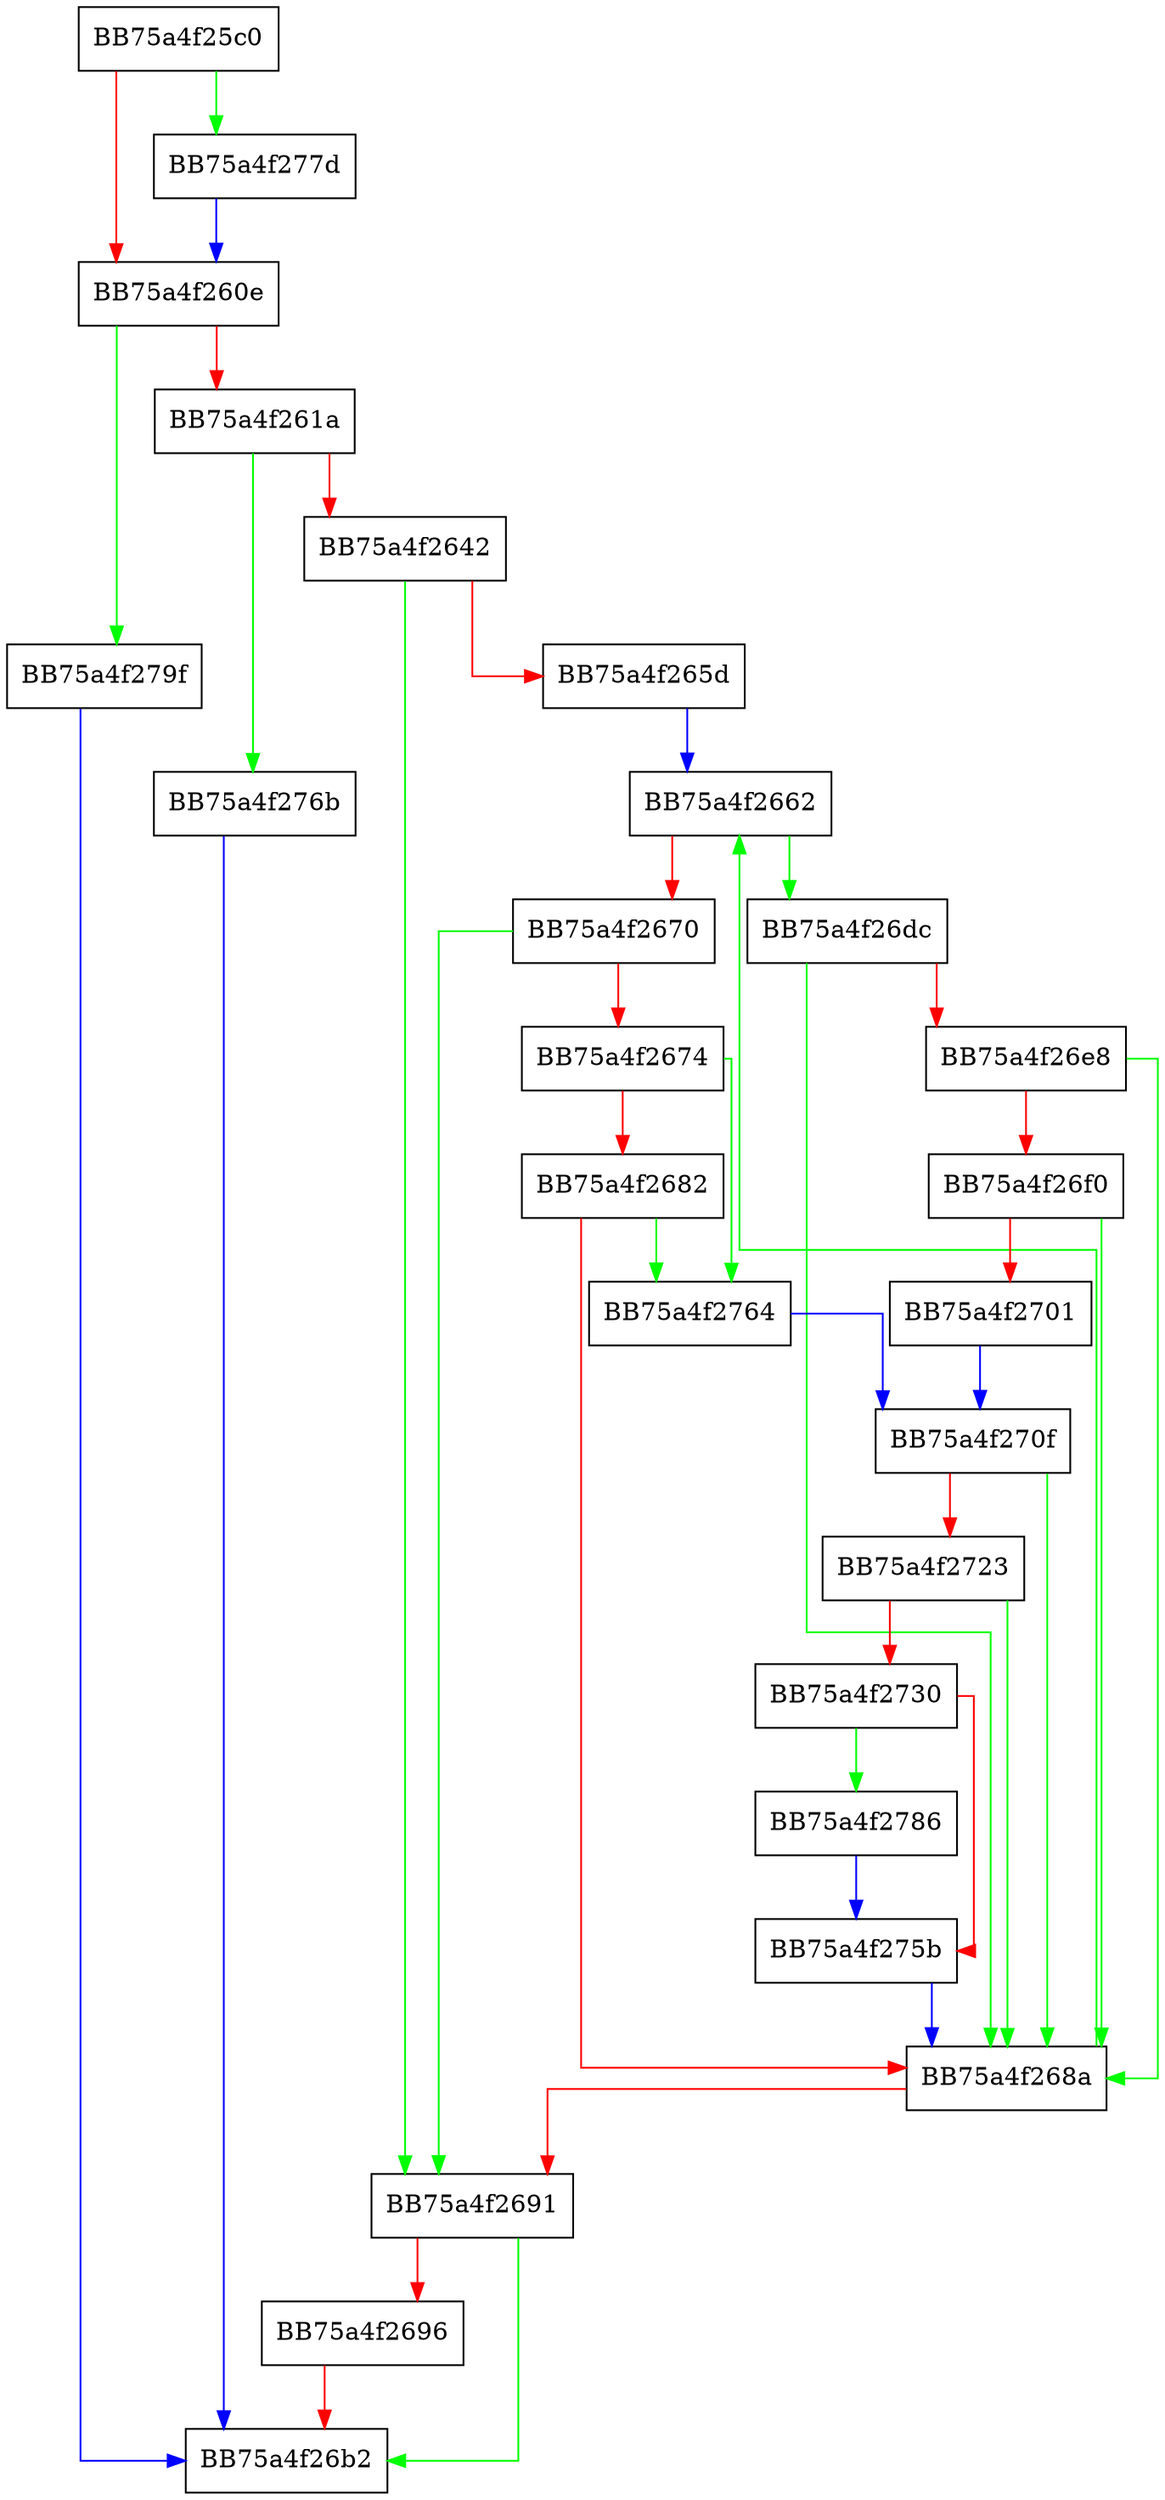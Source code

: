 digraph RpfAPI_pe_mmap_xrefs {
  node [shape="box"];
  graph [splines=ortho];
  BB75a4f25c0 -> BB75a4f277d [color="green"];
  BB75a4f25c0 -> BB75a4f260e [color="red"];
  BB75a4f260e -> BB75a4f279f [color="green"];
  BB75a4f260e -> BB75a4f261a [color="red"];
  BB75a4f261a -> BB75a4f276b [color="green"];
  BB75a4f261a -> BB75a4f2642 [color="red"];
  BB75a4f2642 -> BB75a4f2691 [color="green"];
  BB75a4f2642 -> BB75a4f265d [color="red"];
  BB75a4f265d -> BB75a4f2662 [color="blue"];
  BB75a4f2662 -> BB75a4f26dc [color="green"];
  BB75a4f2662 -> BB75a4f2670 [color="red"];
  BB75a4f2670 -> BB75a4f2691 [color="green"];
  BB75a4f2670 -> BB75a4f2674 [color="red"];
  BB75a4f2674 -> BB75a4f2764 [color="green"];
  BB75a4f2674 -> BB75a4f2682 [color="red"];
  BB75a4f2682 -> BB75a4f2764 [color="green"];
  BB75a4f2682 -> BB75a4f268a [color="red"];
  BB75a4f268a -> BB75a4f2662 [color="green"];
  BB75a4f268a -> BB75a4f2691 [color="red"];
  BB75a4f2691 -> BB75a4f26b2 [color="green"];
  BB75a4f2691 -> BB75a4f2696 [color="red"];
  BB75a4f2696 -> BB75a4f26b2 [color="red"];
  BB75a4f26dc -> BB75a4f268a [color="green"];
  BB75a4f26dc -> BB75a4f26e8 [color="red"];
  BB75a4f26e8 -> BB75a4f268a [color="green"];
  BB75a4f26e8 -> BB75a4f26f0 [color="red"];
  BB75a4f26f0 -> BB75a4f268a [color="green"];
  BB75a4f26f0 -> BB75a4f2701 [color="red"];
  BB75a4f2701 -> BB75a4f270f [color="blue"];
  BB75a4f270f -> BB75a4f268a [color="green"];
  BB75a4f270f -> BB75a4f2723 [color="red"];
  BB75a4f2723 -> BB75a4f268a [color="green"];
  BB75a4f2723 -> BB75a4f2730 [color="red"];
  BB75a4f2730 -> BB75a4f2786 [color="green"];
  BB75a4f2730 -> BB75a4f275b [color="red"];
  BB75a4f275b -> BB75a4f268a [color="blue"];
  BB75a4f2764 -> BB75a4f270f [color="blue"];
  BB75a4f276b -> BB75a4f26b2 [color="blue"];
  BB75a4f277d -> BB75a4f260e [color="blue"];
  BB75a4f2786 -> BB75a4f275b [color="blue"];
  BB75a4f279f -> BB75a4f26b2 [color="blue"];
}